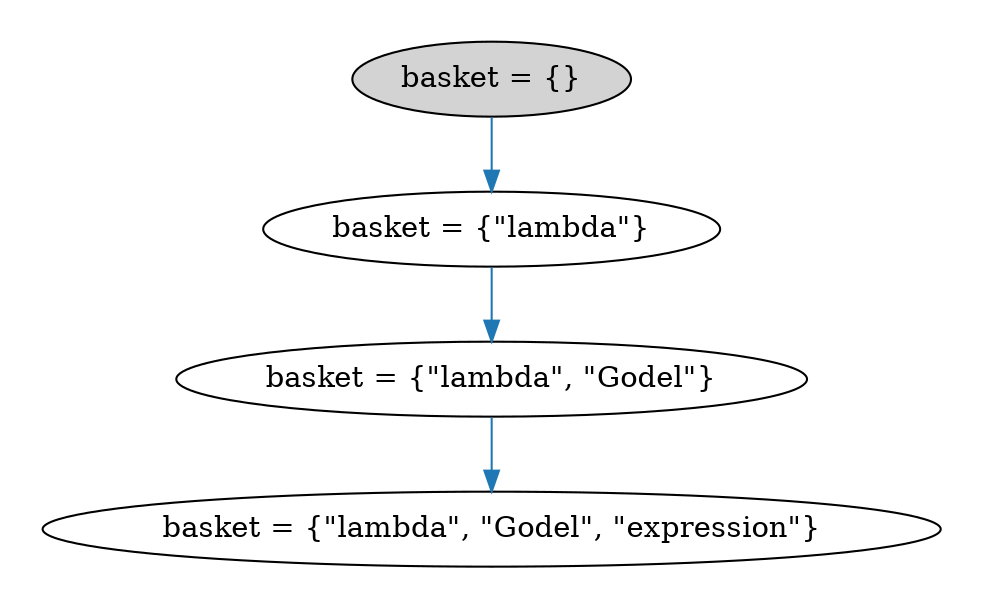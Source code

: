strict digraph DiskGraph {
edge [colorscheme="paired12"]
nodesep=0.35;
subgraph cluster_graph {
color="white";
-2054800231901558988 [label="basket = {}",style = filled]
-2054800231901558988 -> 7358492189023928419 [label="",color="2",fontcolor="2"];
7358492189023928419 [label="basket = {\"lambda\"}"];
-2054800231901558988 -> 7358492189023928419 [label="",color="2",fontcolor="2"];
-2054800231901558988 -> 7358492189023928419 [label="",color="2",fontcolor="2"];
7358492189023928419 -> 5613940179598533211 [label="",color="2",fontcolor="2"];
5613940179598533211 [label="basket = {\"lambda\", \"Godel\"}"];
7358492189023928419 -> 5613940179598533211 [label="",color="2",fontcolor="2"];
5613940179598533211 -> -4571402121649940392 [label="",color="2",fontcolor="2"];
-4571402121649940392 [label="basket = {\"lambda\", \"Godel\", \"expression\"}"];
{rank = same; -2054800231901558988;}
{rank = same; 7358492189023928419;}
{rank = same; 5613940179598533211;}
}
}